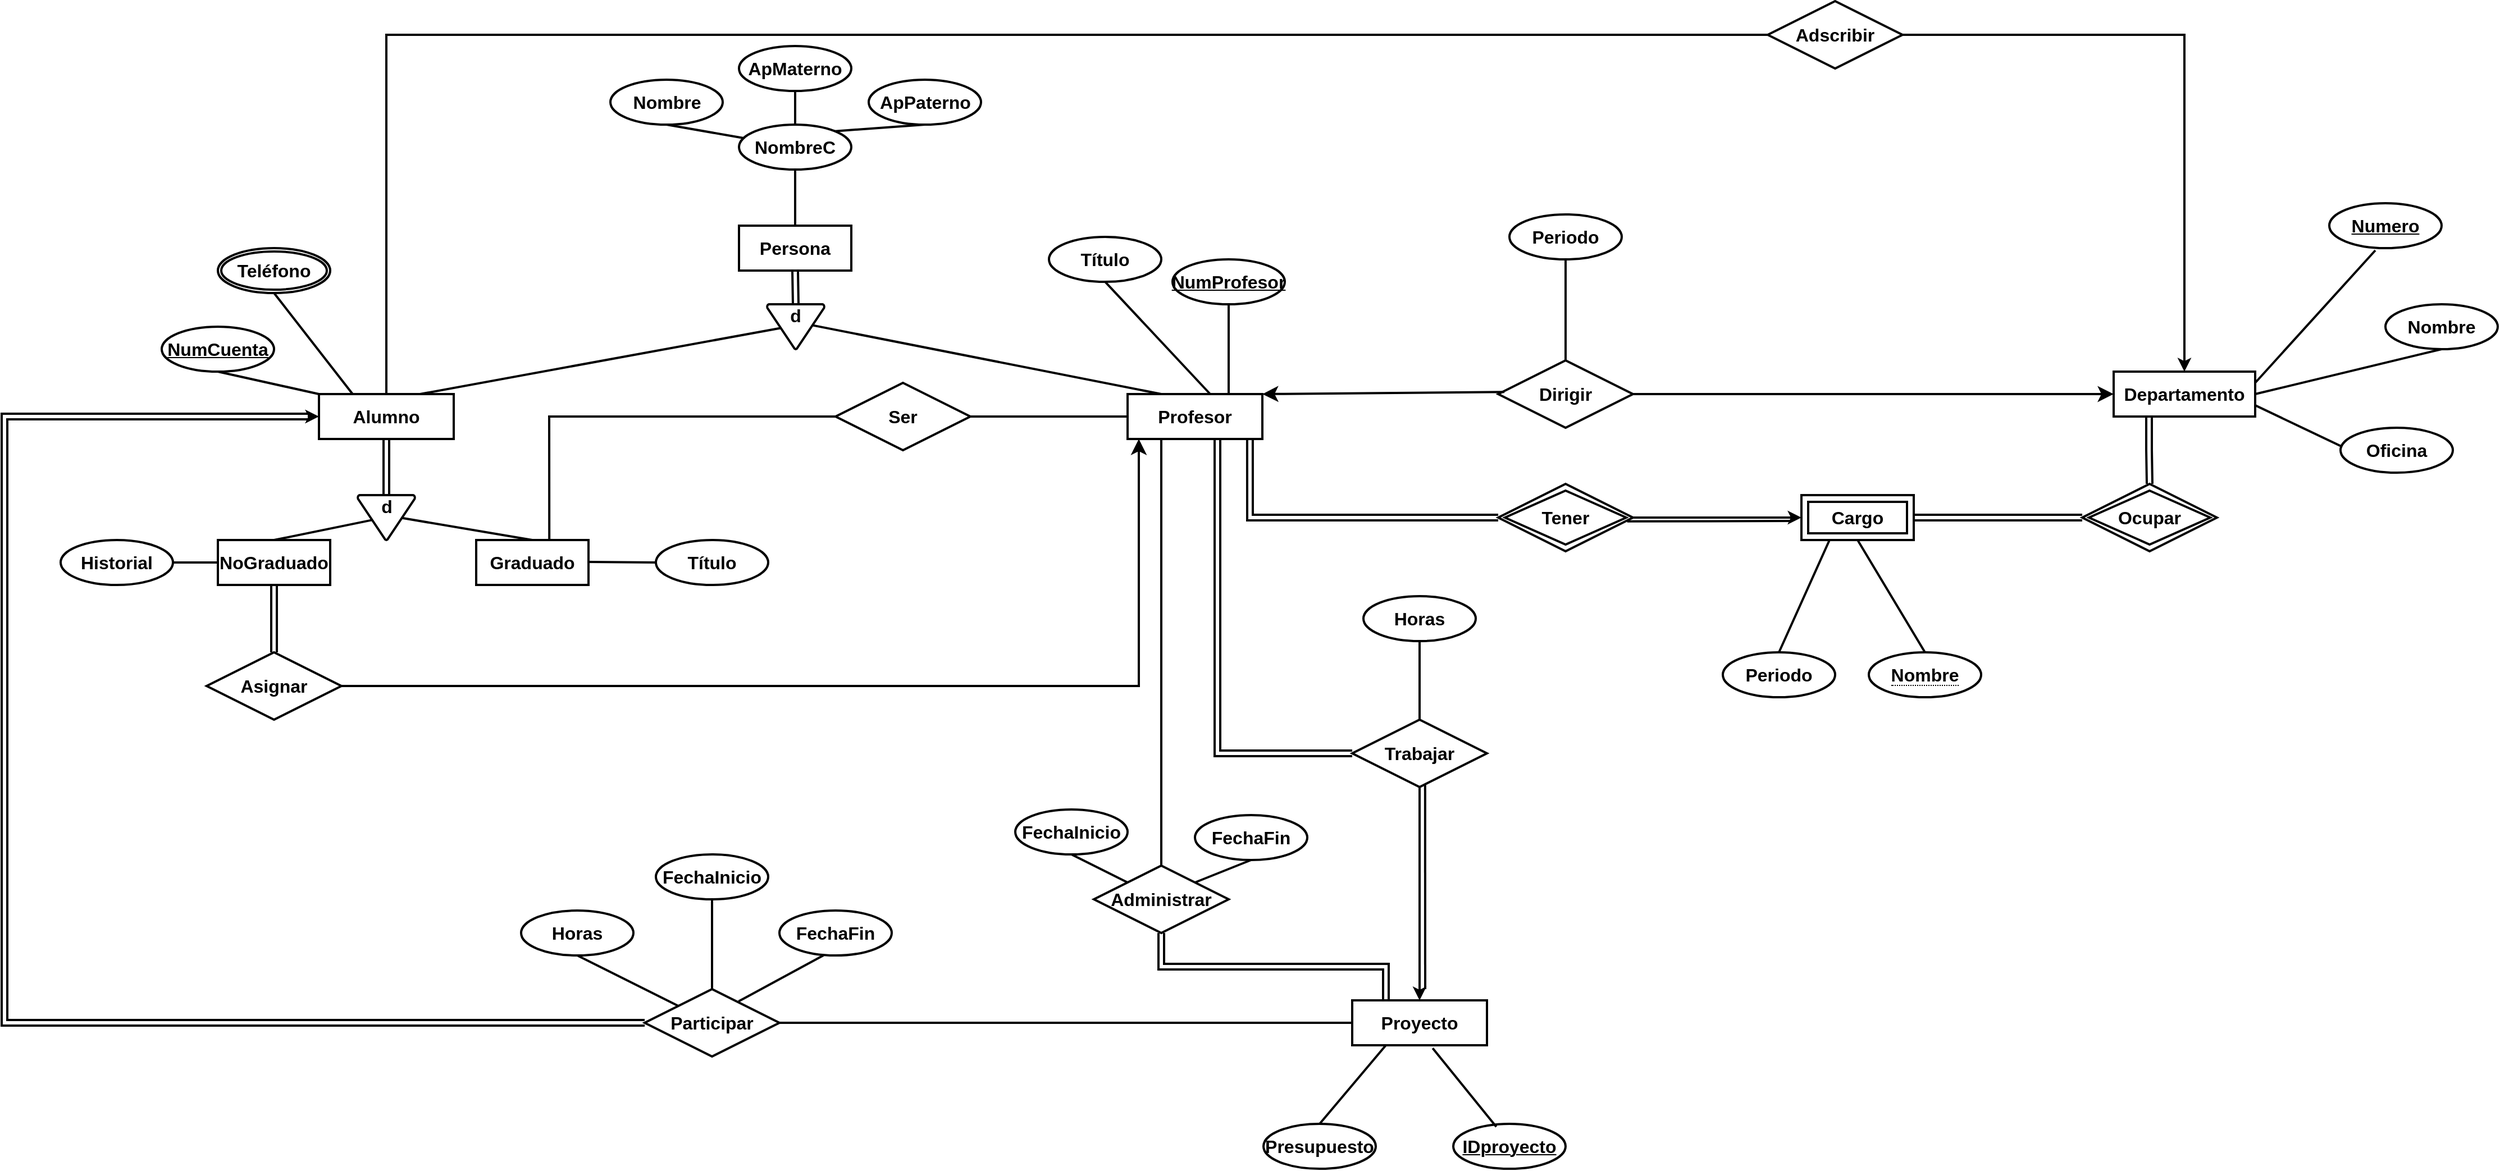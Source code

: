 <mxfile version="24.7.8">
  <diagram name="Página-1" id="6okRGKQAb8Z2zYldWAcW">
    <mxGraphModel dx="1110" dy="1735" grid="1" gridSize="10" guides="1" tooltips="1" connect="1" arrows="1" fold="1" page="1" pageScale="1" pageWidth="827" pageHeight="1169" math="0" shadow="0">
      <root>
        <mxCell id="0" />
        <mxCell id="1" parent="0" />
        <mxCell id="hzmN8voi_zmFuD12OqxF-22" style="edgeStyle=orthogonalEdgeStyle;rounded=0;orthogonalLoop=1;jettySize=auto;html=1;exitX=0.5;exitY=0;exitDx=0;exitDy=0;entryX=0;entryY=0.5;entryDx=0;entryDy=0;strokeWidth=2;endArrow=none;endFill=0;" parent="1" source="GWfHcdHAM4uaOT78eh-u-1" target="hzmN8voi_zmFuD12OqxF-23" edge="1">
          <mxGeometry relative="1" as="geometry">
            <mxPoint x="1580" y="-210" as="targetPoint" />
          </mxGeometry>
        </mxCell>
        <mxCell id="GWfHcdHAM4uaOT78eh-u-1" value="&lt;font style=&quot;font-size: 16px;&quot;&gt;&lt;b&gt;Alumno&lt;/b&gt;&lt;/font&gt;" style="whiteSpace=wrap;html=1;align=center;strokeWidth=2;" parent="1" vertex="1">
          <mxGeometry x="350" y="190" width="120" height="40" as="geometry" />
        </mxCell>
        <mxCell id="GWfHcdHAM4uaOT78eh-u-2" value="&lt;font style=&quot;font-size: 16px;&quot;&gt;&lt;b&gt;NoGraduado&lt;/b&gt;&lt;/font&gt;" style="whiteSpace=wrap;html=1;align=center;strokeWidth=2;" parent="1" vertex="1">
          <mxGeometry x="260" y="320" width="100" height="40" as="geometry" />
        </mxCell>
        <mxCell id="GWfHcdHAM4uaOT78eh-u-3" value="&lt;font style=&quot;font-size: 16px;&quot;&gt;&lt;b&gt;Graduado&lt;/b&gt;&lt;/font&gt;" style="whiteSpace=wrap;html=1;align=center;strokeWidth=2;" parent="1" vertex="1">
          <mxGeometry x="490" y="320" width="100" height="40" as="geometry" />
        </mxCell>
        <mxCell id="GWfHcdHAM4uaOT78eh-u-5" value="&lt;b style=&quot;font-size: 16px;&quot;&gt;&lt;font style=&quot;font-size: 16px;&quot;&gt;d&lt;/font&gt;&lt;/b&gt;&lt;div style=&quot;font-size: 16px;&quot;&gt;&lt;br&gt;&lt;/div&gt;" style="strokeWidth=2;html=1;shape=mxgraph.flowchart.merge_or_storage;whiteSpace=wrap;" parent="1" vertex="1">
          <mxGeometry x="384.5" y="280" width="51" height="40" as="geometry" />
        </mxCell>
        <mxCell id="GWfHcdHAM4uaOT78eh-u-6" value="" style="shape=link;html=1;rounded=0;entryX=0.5;entryY=1;entryDx=0;entryDy=0;exitX=0.5;exitY=0;exitDx=0;exitDy=0;exitPerimeter=0;strokeWidth=2;" parent="1" source="GWfHcdHAM4uaOT78eh-u-5" target="GWfHcdHAM4uaOT78eh-u-1" edge="1">
          <mxGeometry relative="1" as="geometry">
            <mxPoint x="410" y="270" as="sourcePoint" />
            <mxPoint x="280" y="210" as="targetPoint" />
          </mxGeometry>
        </mxCell>
        <mxCell id="GWfHcdHAM4uaOT78eh-u-8" value="&lt;div&gt;&lt;br&gt;&lt;/div&gt;&lt;div&gt;&lt;br&gt;&lt;/div&gt;" style="resizable=0;html=1;whiteSpace=wrap;align=right;verticalAlign=bottom;" parent="GWfHcdHAM4uaOT78eh-u-6" connectable="0" vertex="1">
          <mxGeometry x="1" relative="1" as="geometry" />
        </mxCell>
        <mxCell id="GWfHcdHAM4uaOT78eh-u-9" value="" style="endArrow=none;html=1;rounded=0;entryX=0.249;entryY=0.555;entryDx=0;entryDy=0;entryPerimeter=0;exitX=0.5;exitY=0;exitDx=0;exitDy=0;strokeWidth=2;" parent="1" source="GWfHcdHAM4uaOT78eh-u-2" target="GWfHcdHAM4uaOT78eh-u-5" edge="1">
          <mxGeometry relative="1" as="geometry">
            <mxPoint x="210" y="260" as="sourcePoint" />
            <mxPoint x="370" y="260" as="targetPoint" />
          </mxGeometry>
        </mxCell>
        <mxCell id="GWfHcdHAM4uaOT78eh-u-10" value="" style="endArrow=none;html=1;rounded=0;entryX=0.762;entryY=0.507;entryDx=0;entryDy=0;entryPerimeter=0;exitX=0.5;exitY=0;exitDx=0;exitDy=0;strokeWidth=2;" parent="1" source="GWfHcdHAM4uaOT78eh-u-3" target="GWfHcdHAM4uaOT78eh-u-5" edge="1">
          <mxGeometry relative="1" as="geometry">
            <mxPoint x="250" y="350" as="sourcePoint" />
            <mxPoint x="403" y="313" as="targetPoint" />
          </mxGeometry>
        </mxCell>
        <mxCell id="GWfHcdHAM4uaOT78eh-u-12" value="" style="endArrow=none;html=1;rounded=0;entryX=0;entryY=0.5;entryDx=0;entryDy=0;strokeWidth=2;" parent="1" source="GWfHcdHAM4uaOT78eh-u-14" target="GWfHcdHAM4uaOT78eh-u-2" edge="1">
          <mxGeometry relative="1" as="geometry">
            <mxPoint x="170" y="340" as="sourcePoint" />
            <mxPoint x="277" y="400" as="targetPoint" />
          </mxGeometry>
        </mxCell>
        <mxCell id="GWfHcdHAM4uaOT78eh-u-15" value="&lt;font style=&quot;font-size: 16px;&quot;&gt;&lt;b&gt;Título&lt;/b&gt;&lt;/font&gt;" style="ellipse;whiteSpace=wrap;html=1;align=center;strokeWidth=2;" parent="1" vertex="1">
          <mxGeometry x="650" y="320" width="100" height="40" as="geometry" />
        </mxCell>
        <mxCell id="GWfHcdHAM4uaOT78eh-u-16" value="" style="endArrow=none;html=1;rounded=0;entryX=0;entryY=0.5;entryDx=0;entryDy=0;strokeWidth=2;" parent="1" edge="1" target="GWfHcdHAM4uaOT78eh-u-15">
          <mxGeometry relative="1" as="geometry">
            <mxPoint x="590" y="339.52" as="sourcePoint" />
            <mxPoint x="650" y="339.52" as="targetPoint" />
          </mxGeometry>
        </mxCell>
        <mxCell id="GWfHcdHAM4uaOT78eh-u-17" value="" style="endArrow=none;html=1;rounded=0;entryX=0;entryY=0;entryDx=0;entryDy=0;strokeWidth=2;exitX=0.5;exitY=1;exitDx=0;exitDy=0;" parent="1" source="GWfHcdHAM4uaOT78eh-u-23" target="GWfHcdHAM4uaOT78eh-u-1" edge="1">
          <mxGeometry relative="1" as="geometry">
            <mxPoint x="290" y="110" as="sourcePoint" />
            <mxPoint x="370" y="100" as="targetPoint" />
          </mxGeometry>
        </mxCell>
        <mxCell id="GWfHcdHAM4uaOT78eh-u-18" value="" style="endArrow=none;html=1;rounded=0;entryX=0.75;entryY=0;entryDx=0;entryDy=0;strokeWidth=2;exitX=0.246;exitY=0.527;exitDx=0;exitDy=0;exitPerimeter=0;" parent="1" source="GWfHcdHAM4uaOT78eh-u-27" target="GWfHcdHAM4uaOT78eh-u-1" edge="1">
          <mxGeometry relative="1" as="geometry">
            <mxPoint x="410" y="-60" as="sourcePoint" />
            <mxPoint x="442.5" y="140" as="targetPoint" />
          </mxGeometry>
        </mxCell>
        <mxCell id="GWfHcdHAM4uaOT78eh-u-23" value="&lt;font style=&quot;font-size: 16px;&quot;&gt;&lt;b&gt;NumCuenta&lt;/b&gt;&lt;/font&gt;" style="ellipse;whiteSpace=wrap;html=1;align=center;fontStyle=4;strokeWidth=2;" parent="1" vertex="1">
          <mxGeometry x="210" y="130" width="100" height="40" as="geometry" />
        </mxCell>
        <mxCell id="GWfHcdHAM4uaOT78eh-u-25" value="" style="endArrow=none;html=1;rounded=0;entryX=0.25;entryY=0;entryDx=0;entryDy=0;strokeWidth=2;exitX=0.5;exitY=1;exitDx=0;exitDy=0;" parent="1" source="GWfHcdHAM4uaOT78eh-u-28" target="GWfHcdHAM4uaOT78eh-u-1" edge="1">
          <mxGeometry relative="1" as="geometry">
            <mxPoint x="580" y="110" as="sourcePoint" />
            <mxPoint x="395" y="190" as="targetPoint" />
          </mxGeometry>
        </mxCell>
        <mxCell id="GWfHcdHAM4uaOT78eh-u-27" value="&lt;b style=&quot;font-size: 16px;&quot;&gt;&lt;font style=&quot;font-size: 16px;&quot;&gt;d&lt;/font&gt;&lt;/b&gt;&lt;div style=&quot;font-size: 16px;&quot;&gt;&lt;br&gt;&lt;/div&gt;" style="strokeWidth=2;html=1;shape=mxgraph.flowchart.merge_or_storage;whiteSpace=wrap;" parent="1" vertex="1">
          <mxGeometry x="749" y="110" width="51" height="40" as="geometry" />
        </mxCell>
        <mxCell id="GWfHcdHAM4uaOT78eh-u-28" value="&lt;b&gt;&lt;font style=&quot;font-size: 16px;&quot;&gt;Teléfono&lt;/font&gt;&lt;/b&gt;" style="ellipse;shape=doubleEllipse;margin=3;whiteSpace=wrap;html=1;align=center;strokeWidth=2;" parent="1" vertex="1">
          <mxGeometry x="260" y="60" width="100" height="40" as="geometry" />
        </mxCell>
        <mxCell id="GWfHcdHAM4uaOT78eh-u-29" value="" style="endArrow=none;html=1;rounded=0;strokeWidth=2;exitX=0.791;exitY=0.467;exitDx=0;exitDy=0;exitPerimeter=0;entryX=0.25;entryY=0;entryDx=0;entryDy=0;" parent="1" source="GWfHcdHAM4uaOT78eh-u-27" target="GWfHcdHAM4uaOT78eh-u-30" edge="1">
          <mxGeometry relative="1" as="geometry">
            <mxPoint x="562" y="-89" as="sourcePoint" />
            <mxPoint x="770" y="160" as="targetPoint" />
          </mxGeometry>
        </mxCell>
        <mxCell id="GWfHcdHAM4uaOT78eh-u-87" style="edgeStyle=orthogonalEdgeStyle;rounded=0;orthogonalLoop=1;jettySize=auto;html=1;shape=link;strokeWidth=2;" parent="1" source="GWfHcdHAM4uaOT78eh-u-30" target="GWfHcdHAM4uaOT78eh-u-90" edge="1">
          <mxGeometry relative="1" as="geometry">
            <mxPoint x="1280" y="510" as="targetPoint" />
            <Array as="points">
              <mxPoint x="1150" y="510" />
            </Array>
          </mxGeometry>
        </mxCell>
        <mxCell id="GWfHcdHAM4uaOT78eh-u-89" style="rounded=0;orthogonalLoop=1;jettySize=auto;html=1;endArrow=none;endFill=0;strokeWidth=2;exitX=0.25;exitY=1;exitDx=0;exitDy=0;" parent="1" source="GWfHcdHAM4uaOT78eh-u-30" target="GWfHcdHAM4uaOT78eh-u-91" edge="1">
          <mxGeometry relative="1" as="geometry">
            <mxPoint x="1130" y="550" as="targetPoint" />
          </mxGeometry>
        </mxCell>
        <mxCell id="GWfHcdHAM4uaOT78eh-u-30" value="&lt;font style=&quot;font-size: 16px;&quot;&gt;&lt;b&gt;Profesor&lt;/b&gt;&lt;/font&gt;" style="whiteSpace=wrap;html=1;align=center;strokeWidth=2;" parent="1" vertex="1">
          <mxGeometry x="1070" y="190" width="120" height="40" as="geometry" />
        </mxCell>
        <mxCell id="GWfHcdHAM4uaOT78eh-u-32" value="" style="shape=link;html=1;rounded=0;exitX=0.5;exitY=0;exitDx=0;exitDy=0;exitPerimeter=0;strokeWidth=2;entryX=0.5;entryY=1;entryDx=0;entryDy=0;" parent="1" source="GWfHcdHAM4uaOT78eh-u-27" target="GWfHcdHAM4uaOT78eh-u-34" edge="1">
          <mxGeometry relative="1" as="geometry">
            <mxPoint x="774.02" y="90" as="sourcePoint" />
            <mxPoint x="774" y="80" as="targetPoint" />
          </mxGeometry>
        </mxCell>
        <mxCell id="GWfHcdHAM4uaOT78eh-u-33" value="&lt;div&gt;&lt;br&gt;&lt;/div&gt;&lt;div&gt;&lt;br&gt;&lt;/div&gt;" style="resizable=0;html=1;whiteSpace=wrap;align=right;verticalAlign=bottom;" parent="GWfHcdHAM4uaOT78eh-u-32" connectable="0" vertex="1">
          <mxGeometry x="1" relative="1" as="geometry" />
        </mxCell>
        <mxCell id="GWfHcdHAM4uaOT78eh-u-34" value="&lt;font style=&quot;font-size: 16px;&quot;&gt;&lt;b&gt;Persona&lt;/b&gt;&lt;/font&gt;" style="whiteSpace=wrap;html=1;align=center;strokeWidth=2;" parent="1" vertex="1">
          <mxGeometry x="724" y="40" width="100" height="40" as="geometry" />
        </mxCell>
        <mxCell id="GWfHcdHAM4uaOT78eh-u-35" value="" style="endArrow=none;html=1;rounded=0;strokeWidth=2;exitX=0.5;exitY=0;exitDx=0;exitDy=0;entryX=0.5;entryY=1;entryDx=0;entryDy=0;" parent="1" source="GWfHcdHAM4uaOT78eh-u-34" target="GWfHcdHAM4uaOT78eh-u-36" edge="1">
          <mxGeometry relative="1" as="geometry">
            <mxPoint x="798.5" y="169" as="sourcePoint" />
            <mxPoint x="769.5" y="-10" as="targetPoint" />
          </mxGeometry>
        </mxCell>
        <mxCell id="GWfHcdHAM4uaOT78eh-u-36" value="&lt;font style=&quot;font-size: 16px;&quot;&gt;&lt;b&gt;NombreC&lt;/b&gt;&lt;/font&gt;" style="ellipse;whiteSpace=wrap;html=1;align=center;strokeWidth=2;" parent="1" vertex="1">
          <mxGeometry x="724" y="-50" width="100" height="40" as="geometry" />
        </mxCell>
        <mxCell id="GWfHcdHAM4uaOT78eh-u-37" value="" style="endArrow=none;html=1;rounded=0;strokeWidth=2;exitX=0.5;exitY=1;exitDx=0;exitDy=0;" parent="1" source="GWfHcdHAM4uaOT78eh-u-40" target="GWfHcdHAM4uaOT78eh-u-36" edge="1">
          <mxGeometry relative="1" as="geometry">
            <mxPoint x="669.5" y="-130" as="sourcePoint" />
            <mxPoint x="784.5" as="targetPoint" />
          </mxGeometry>
        </mxCell>
        <mxCell id="GWfHcdHAM4uaOT78eh-u-38" value="" style="endArrow=none;html=1;rounded=0;strokeWidth=2;entryX=0.5;entryY=0;entryDx=0;entryDy=0;exitX=0.5;exitY=1;exitDx=0;exitDy=0;" parent="1" source="GWfHcdHAM4uaOT78eh-u-41" target="GWfHcdHAM4uaOT78eh-u-36" edge="1">
          <mxGeometry relative="1" as="geometry">
            <mxPoint x="774.5" y="-150" as="sourcePoint" />
            <mxPoint x="764.5" y="-38" as="targetPoint" />
          </mxGeometry>
        </mxCell>
        <mxCell id="GWfHcdHAM4uaOT78eh-u-39" value="" style="endArrow=none;html=1;rounded=0;strokeWidth=2;entryX=1;entryY=0;entryDx=0;entryDy=0;exitX=0.5;exitY=1;exitDx=0;exitDy=0;" parent="1" source="GWfHcdHAM4uaOT78eh-u-42" target="GWfHcdHAM4uaOT78eh-u-36" edge="1">
          <mxGeometry relative="1" as="geometry">
            <mxPoint x="839.5" y="-130" as="sourcePoint" />
            <mxPoint x="774.5" y="-28" as="targetPoint" />
          </mxGeometry>
        </mxCell>
        <mxCell id="GWfHcdHAM4uaOT78eh-u-40" value="&lt;font style=&quot;font-size: 16px;&quot;&gt;&lt;b&gt;Nombre&lt;/b&gt;&lt;/font&gt;" style="ellipse;whiteSpace=wrap;html=1;align=center;strokeWidth=2;" parent="1" vertex="1">
          <mxGeometry x="609.5" y="-90" width="100" height="40" as="geometry" />
        </mxCell>
        <mxCell id="GWfHcdHAM4uaOT78eh-u-41" value="&lt;font style=&quot;font-size: 16px;&quot;&gt;&lt;b&gt;ApMaterno&lt;/b&gt;&lt;/font&gt;" style="ellipse;whiteSpace=wrap;html=1;align=center;strokeWidth=2;" parent="1" vertex="1">
          <mxGeometry x="724" y="-120" width="100" height="40" as="geometry" />
        </mxCell>
        <mxCell id="GWfHcdHAM4uaOT78eh-u-42" value="&lt;font style=&quot;font-size: 16px;&quot;&gt;&lt;b&gt;ApPaterno&lt;/b&gt;&lt;/font&gt;" style="ellipse;whiteSpace=wrap;html=1;align=center;strokeWidth=2;" parent="1" vertex="1">
          <mxGeometry x="839.5" y="-90" width="100" height="40" as="geometry" />
        </mxCell>
        <mxCell id="GWfHcdHAM4uaOT78eh-u-43" value="" style="endArrow=none;html=1;rounded=0;entryX=0.75;entryY=0;entryDx=0;entryDy=0;strokeWidth=2;exitX=0.5;exitY=1;exitDx=0;exitDy=0;" parent="1" source="GWfHcdHAM4uaOT78eh-u-44" target="GWfHcdHAM4uaOT78eh-u-30" edge="1">
          <mxGeometry relative="1" as="geometry">
            <mxPoint x="1230" y="100" as="sourcePoint" />
            <mxPoint x="1135" y="130" as="targetPoint" />
          </mxGeometry>
        </mxCell>
        <mxCell id="GWfHcdHAM4uaOT78eh-u-44" value="&lt;font style=&quot;font-size: 16px;&quot;&gt;&lt;b&gt;NumProfesor&lt;/b&gt;&lt;/font&gt;" style="ellipse;whiteSpace=wrap;html=1;align=center;fontStyle=4;strokeWidth=2;" parent="1" vertex="1">
          <mxGeometry x="1110" y="70" width="100" height="40" as="geometry" />
        </mxCell>
        <mxCell id="GWfHcdHAM4uaOT78eh-u-45" value="" style="endArrow=none;html=1;rounded=0;entryX=0.613;entryY=0;entryDx=0;entryDy=0;strokeWidth=2;exitX=0.5;exitY=1;exitDx=0;exitDy=0;entryPerimeter=0;" parent="1" source="GWfHcdHAM4uaOT78eh-u-46" target="GWfHcdHAM4uaOT78eh-u-30" edge="1">
          <mxGeometry relative="1" as="geometry">
            <mxPoint x="1152" y="100" as="sourcePoint" />
            <mxPoint x="1175" y="200" as="targetPoint" />
          </mxGeometry>
        </mxCell>
        <mxCell id="GWfHcdHAM4uaOT78eh-u-46" value="&lt;font style=&quot;font-size: 16px;&quot;&gt;&lt;b&gt;Título&lt;/b&gt;&lt;/font&gt;" style="ellipse;whiteSpace=wrap;html=1;align=center;strokeWidth=2;" parent="1" vertex="1">
          <mxGeometry x="1000" y="50" width="100" height="40" as="geometry" />
        </mxCell>
        <mxCell id="GWfHcdHAM4uaOT78eh-u-47" value="&lt;font style=&quot;font-size: 16px;&quot;&gt;&lt;b&gt;Ser&lt;/b&gt;&lt;/font&gt;" style="shape=rhombus;perimeter=rhombusPerimeter;whiteSpace=wrap;html=1;align=center;strokeWidth=2;" parent="1" vertex="1">
          <mxGeometry x="810" y="180" width="120" height="60" as="geometry" />
        </mxCell>
        <mxCell id="GWfHcdHAM4uaOT78eh-u-48" value="" style="endArrow=none;html=1;rounded=0;entryX=1;entryY=0.5;entryDx=0;entryDy=0;strokeWidth=2;exitX=0;exitY=0.5;exitDx=0;exitDy=0;" parent="1" source="GWfHcdHAM4uaOT78eh-u-30" target="GWfHcdHAM4uaOT78eh-u-47" edge="1">
          <mxGeometry relative="1" as="geometry">
            <mxPoint x="1282" y="210" as="sourcePoint" />
            <mxPoint x="940" y="309" as="targetPoint" />
          </mxGeometry>
        </mxCell>
        <mxCell id="GWfHcdHAM4uaOT78eh-u-49" value="" style="endArrow=none;html=1;rounded=0;exitX=0;exitY=0.5;exitDx=0;exitDy=0;entryX=0.651;entryY=0.003;entryDx=0;entryDy=0;strokeWidth=2;entryPerimeter=0;" parent="1" source="GWfHcdHAM4uaOT78eh-u-47" target="GWfHcdHAM4uaOT78eh-u-3" edge="1">
          <mxGeometry relative="1" as="geometry">
            <mxPoint x="810" y="220" as="sourcePoint" />
            <mxPoint x="970" y="220" as="targetPoint" />
            <Array as="points">
              <mxPoint x="555" y="210" />
            </Array>
          </mxGeometry>
        </mxCell>
        <mxCell id="GWfHcdHAM4uaOT78eh-u-50" value="&lt;b&gt;&lt;font style=&quot;font-size: 16px;&quot;&gt;Asignar&lt;/font&gt;&lt;/b&gt;" style="shape=rhombus;perimeter=rhombusPerimeter;whiteSpace=wrap;html=1;align=center;strokeWidth=2;" parent="1" vertex="1">
          <mxGeometry x="250" y="420" width="120" height="60" as="geometry" />
        </mxCell>
        <mxCell id="GWfHcdHAM4uaOT78eh-u-51" value="" style="shape=link;html=1;rounded=0;entryX=0.5;entryY=1;entryDx=0;entryDy=0;exitX=0.5;exitY=0;exitDx=0;exitDy=0;strokeWidth=2;" parent="1" source="GWfHcdHAM4uaOT78eh-u-50" target="GWfHcdHAM4uaOT78eh-u-2" edge="1">
          <mxGeometry relative="1" as="geometry">
            <mxPoint x="279.47" y="420" as="sourcePoint" />
            <mxPoint x="279.47" y="360" as="targetPoint" />
          </mxGeometry>
        </mxCell>
        <mxCell id="GWfHcdHAM4uaOT78eh-u-52" value="&lt;div&gt;&lt;br&gt;&lt;/div&gt;&lt;div&gt;&lt;br&gt;&lt;/div&gt;" style="resizable=0;html=1;whiteSpace=wrap;align=right;verticalAlign=bottom;" parent="GWfHcdHAM4uaOT78eh-u-51" connectable="0" vertex="1">
          <mxGeometry x="1" relative="1" as="geometry" />
        </mxCell>
        <mxCell id="GWfHcdHAM4uaOT78eh-u-53" value="" style="edgeStyle=elbowEdgeStyle;elbow=horizontal;endArrow=classic;html=1;curved=0;rounded=0;endSize=8;startSize=8;entryX=0.5;entryY=1;entryDx=0;entryDy=0;strokeWidth=2;exitX=1;exitY=0.5;exitDx=0;exitDy=0;" parent="1" source="GWfHcdHAM4uaOT78eh-u-50" edge="1">
          <mxGeometry width="50" height="50" relative="1" as="geometry">
            <mxPoint x="310" y="460.0" as="sourcePoint" />
            <mxPoint x="1080" y="230" as="targetPoint" />
            <Array as="points">
              <mxPoint x="1080" y="370" />
            </Array>
          </mxGeometry>
        </mxCell>
        <mxCell id="GWfHcdHAM4uaOT78eh-u-80" style="edgeStyle=orthogonalEdgeStyle;rounded=0;orthogonalLoop=1;jettySize=auto;html=1;exitX=0.25;exitY=1;exitDx=0;exitDy=0;entryX=0.5;entryY=0;entryDx=0;entryDy=0;shape=link;strokeWidth=2;" parent="1" source="GWfHcdHAM4uaOT78eh-u-54" target="GWfHcdHAM4uaOT78eh-u-78" edge="1">
          <mxGeometry relative="1" as="geometry" />
        </mxCell>
        <mxCell id="GWfHcdHAM4uaOT78eh-u-81" style="rounded=0;orthogonalLoop=1;jettySize=auto;html=1;exitX=0.5;exitY=0;exitDx=0;exitDy=0;strokeWidth=2;endArrow=none;endFill=0;entryX=0.5;entryY=1;entryDx=0;entryDy=0;" parent="1" source="GWfHcdHAM4uaOT78eh-u-54" target="GWfHcdHAM4uaOT78eh-u-85" edge="1">
          <mxGeometry relative="1" as="geometry">
            <mxPoint x="2011" y="100" as="targetPoint" />
          </mxGeometry>
        </mxCell>
        <mxCell id="GWfHcdHAM4uaOT78eh-u-54" value="&lt;font style=&quot;font-size: 16px;&quot;&gt;&lt;b&gt;Departamento&lt;/b&gt;&lt;/font&gt;" style="whiteSpace=wrap;html=1;align=center;strokeWidth=2;" parent="1" vertex="1">
          <mxGeometry x="1948" y="170" width="126" height="40" as="geometry" />
        </mxCell>
        <mxCell id="GWfHcdHAM4uaOT78eh-u-57" value="&lt;font style=&quot;font-size: 16px;&quot;&gt;&lt;b&gt;Dirigir&lt;/b&gt;&lt;/font&gt;" style="shape=rhombus;perimeter=rhombusPerimeter;whiteSpace=wrap;html=1;align=center;strokeWidth=2;" parent="1" vertex="1">
          <mxGeometry x="1400" y="160" width="120" height="60" as="geometry" />
        </mxCell>
        <mxCell id="GWfHcdHAM4uaOT78eh-u-58" value="" style="endArrow=classic;html=1;rounded=0;endSize=8;startSize=8;strokeWidth=2;exitX=0.046;exitY=0.468;exitDx=0;exitDy=0;exitPerimeter=0;entryX=1;entryY=0;entryDx=0;entryDy=0;strokeColor=default;" parent="1" source="GWfHcdHAM4uaOT78eh-u-57" target="GWfHcdHAM4uaOT78eh-u-30" edge="1">
          <mxGeometry width="50" height="50" relative="1" as="geometry">
            <mxPoint x="1370" y="209" as="sourcePoint" />
            <mxPoint x="1190" y="210" as="targetPoint" />
          </mxGeometry>
        </mxCell>
        <mxCell id="GWfHcdHAM4uaOT78eh-u-59" value="" style="elbow=horizontal;endArrow=classic;html=1;rounded=0;endSize=8;startSize=8;exitX=1;exitY=0.5;exitDx=0;exitDy=0;strokeWidth=2;" parent="1" source="GWfHcdHAM4uaOT78eh-u-57" target="GWfHcdHAM4uaOT78eh-u-54" edge="1">
          <mxGeometry width="50" height="50" relative="1" as="geometry">
            <mxPoint x="1250" y="190" as="sourcePoint" />
            <mxPoint x="1300" y="140" as="targetPoint" />
          </mxGeometry>
        </mxCell>
        <mxCell id="GWfHcdHAM4uaOT78eh-u-60" value="" style="endArrow=none;html=1;rounded=0;strokeWidth=2;" parent="1" source="GWfHcdHAM4uaOT78eh-u-61" target="GWfHcdHAM4uaOT78eh-u-57" edge="1">
          <mxGeometry relative="1" as="geometry">
            <mxPoint x="1450" y="120" as="sourcePoint" />
            <mxPoint x="1450" y="180" as="targetPoint" />
          </mxGeometry>
        </mxCell>
        <mxCell id="GWfHcdHAM4uaOT78eh-u-61" value="&lt;font style=&quot;font-size: 16px;&quot;&gt;&lt;b&gt;Periodo&lt;/b&gt;&lt;/font&gt;" style="ellipse;whiteSpace=wrap;html=1;align=center;strokeWidth=2;" parent="1" vertex="1">
          <mxGeometry x="1410" y="30" width="100" height="40" as="geometry" />
        </mxCell>
        <mxCell id="GWfHcdHAM4uaOT78eh-u-67" value="" style="shape=link;html=1;rounded=0;entryX=0.908;entryY=1;entryDx=0;entryDy=0;strokeWidth=2;entryPerimeter=0;" parent="1" source="GWfHcdHAM4uaOT78eh-u-69" target="GWfHcdHAM4uaOT78eh-u-30" edge="1">
          <mxGeometry relative="1" as="geometry">
            <mxPoint x="1450" y="250" as="sourcePoint" />
            <mxPoint x="1290" y="270" as="targetPoint" />
            <Array as="points">
              <mxPoint x="1179" y="300" />
            </Array>
          </mxGeometry>
        </mxCell>
        <mxCell id="GWfHcdHAM4uaOT78eh-u-68" value="&lt;div&gt;&lt;br&gt;&lt;/div&gt;&lt;div&gt;&lt;br&gt;&lt;/div&gt;" style="resizable=0;html=1;whiteSpace=wrap;align=right;verticalAlign=bottom;" parent="GWfHcdHAM4uaOT78eh-u-67" connectable="0" vertex="1">
          <mxGeometry x="1" relative="1" as="geometry" />
        </mxCell>
        <mxCell id="GWfHcdHAM4uaOT78eh-u-69" value="&lt;font style=&quot;font-size: 16px;&quot;&gt;&lt;b&gt;Tener&lt;/b&gt;&lt;/font&gt;" style="shape=rhombus;double=1;perimeter=rhombusPerimeter;whiteSpace=wrap;html=1;align=center;strokeWidth=2;" parent="1" vertex="1">
          <mxGeometry x="1400" y="270" width="120" height="60" as="geometry" />
        </mxCell>
        <mxCell id="GWfHcdHAM4uaOT78eh-u-70" value="" style="endArrow=classic;html=1;rounded=0;strokeWidth=2;startArrow=none;startFill=0;" parent="1" source="GWfHcdHAM4uaOT78eh-u-69" edge="1">
          <mxGeometry width="50" height="50" relative="1" as="geometry">
            <mxPoint x="1400" y="260" as="sourcePoint" />
            <mxPoint x="1670" y="300" as="targetPoint" />
          </mxGeometry>
        </mxCell>
        <mxCell id="GWfHcdHAM4uaOT78eh-u-71" value="" style="endArrow=none;html=1;rounded=0;strokeWidth=2;startArrow=none;startFill=0;endFill=0;jumpSize=3;exitX=0.957;exitY=0.557;exitDx=0;exitDy=0;exitPerimeter=0;" parent="1" source="GWfHcdHAM4uaOT78eh-u-69" edge="1">
          <mxGeometry width="50" height="50" relative="1" as="geometry">
            <mxPoint x="1510" y="310" as="sourcePoint" />
            <mxPoint x="1660" y="303" as="targetPoint" />
          </mxGeometry>
        </mxCell>
        <mxCell id="GWfHcdHAM4uaOT78eh-u-79" style="edgeStyle=orthogonalEdgeStyle;rounded=0;orthogonalLoop=1;jettySize=auto;html=1;exitX=1;exitY=0.5;exitDx=0;exitDy=0;entryX=0;entryY=0.5;entryDx=0;entryDy=0;strokeWidth=2;shape=link;" parent="1" source="GWfHcdHAM4uaOT78eh-u-72" target="GWfHcdHAM4uaOT78eh-u-78" edge="1">
          <mxGeometry relative="1" as="geometry" />
        </mxCell>
        <mxCell id="GWfHcdHAM4uaOT78eh-u-72" value="&lt;b&gt;&lt;font style=&quot;font-size: 16px;&quot;&gt;Cargo&lt;/font&gt;&lt;/b&gt;" style="shape=ext;margin=3;double=1;whiteSpace=wrap;html=1;align=center;strokeWidth=2;" parent="1" vertex="1">
          <mxGeometry x="1670" y="280" width="100" height="40" as="geometry" />
        </mxCell>
        <mxCell id="GWfHcdHAM4uaOT78eh-u-73" value="" style="endArrow=none;html=1;rounded=0;strokeWidth=2;exitX=0.25;exitY=1;exitDx=0;exitDy=0;entryX=0.5;entryY=0;entryDx=0;entryDy=0;" parent="1" source="GWfHcdHAM4uaOT78eh-u-72" target="GWfHcdHAM4uaOT78eh-u-75" edge="1">
          <mxGeometry relative="1" as="geometry">
            <mxPoint x="1710" y="320" as="sourcePoint" />
            <mxPoint x="1670" y="400" as="targetPoint" />
          </mxGeometry>
        </mxCell>
        <mxCell id="GWfHcdHAM4uaOT78eh-u-74" value="" style="endArrow=none;html=1;rounded=0;strokeWidth=2;exitX=0.5;exitY=1;exitDx=0;exitDy=0;entryX=0.5;entryY=0;entryDx=0;entryDy=0;" parent="1" source="GWfHcdHAM4uaOT78eh-u-72" target="GWfHcdHAM4uaOT78eh-u-77" edge="1">
          <mxGeometry relative="1" as="geometry">
            <mxPoint x="1705" y="330" as="sourcePoint" />
            <mxPoint x="1760" y="400" as="targetPoint" />
          </mxGeometry>
        </mxCell>
        <mxCell id="GWfHcdHAM4uaOT78eh-u-75" value="&lt;font style=&quot;font-size: 16px;&quot;&gt;&lt;b&gt;Periodo&lt;/b&gt;&lt;/font&gt;" style="ellipse;whiteSpace=wrap;html=1;align=center;strokeWidth=2;" parent="1" vertex="1">
          <mxGeometry x="1600" y="420" width="100" height="40" as="geometry" />
        </mxCell>
        <mxCell id="GWfHcdHAM4uaOT78eh-u-77" value="&lt;span style=&quot;border-bottom: 1px dotted&quot;&gt;&lt;b&gt;&lt;font style=&quot;font-size: 16px;&quot;&gt;Nombre&lt;/font&gt;&lt;/b&gt;&lt;/span&gt;" style="ellipse;whiteSpace=wrap;html=1;align=center;strokeWidth=2;" parent="1" vertex="1">
          <mxGeometry x="1730" y="420" width="100" height="40" as="geometry" />
        </mxCell>
        <mxCell id="GWfHcdHAM4uaOT78eh-u-78" value="&lt;font style=&quot;font-size: 16px;&quot;&gt;&lt;b&gt;Ocupar&lt;/b&gt;&lt;/font&gt;" style="shape=rhombus;double=1;perimeter=rhombusPerimeter;whiteSpace=wrap;html=1;align=center;strokeWidth=2;" parent="1" vertex="1">
          <mxGeometry x="1920" y="270" width="120" height="60" as="geometry" />
        </mxCell>
        <mxCell id="GWfHcdHAM4uaOT78eh-u-82" style="rounded=0;orthogonalLoop=1;jettySize=auto;html=1;strokeWidth=2;endArrow=none;endFill=0;entryX=0.5;entryY=1;entryDx=0;entryDy=0;exitX=1;exitY=0.5;exitDx=0;exitDy=0;" parent="1" source="GWfHcdHAM4uaOT78eh-u-54" target="GWfHcdHAM4uaOT78eh-u-84" edge="1">
          <mxGeometry relative="1" as="geometry">
            <mxPoint x="1910" y="100" as="targetPoint" />
            <mxPoint x="2080" y="190" as="sourcePoint" />
          </mxGeometry>
        </mxCell>
        <mxCell id="GWfHcdHAM4uaOT78eh-u-83" style="rounded=0;orthogonalLoop=1;jettySize=auto;html=1;strokeWidth=2;endArrow=none;endFill=0;entryX=0.41;entryY=1.05;entryDx=0;entryDy=0;entryPerimeter=0;exitX=1;exitY=0.25;exitDx=0;exitDy=0;" parent="1" source="GWfHcdHAM4uaOT78eh-u-54" target="GWfHcdHAM4uaOT78eh-u-86" edge="1">
          <mxGeometry relative="1" as="geometry">
            <mxPoint x="2120" y="90" as="targetPoint" />
            <mxPoint x="2080" y="180" as="sourcePoint" />
          </mxGeometry>
        </mxCell>
        <mxCell id="GWfHcdHAM4uaOT78eh-u-84" value="&lt;font style=&quot;font-size: 16px;&quot;&gt;&lt;b&gt;Nombre&lt;/b&gt;&lt;/font&gt;" style="ellipse;whiteSpace=wrap;html=1;align=center;strokeWidth=2;" parent="1" vertex="1">
          <mxGeometry x="2190" y="110" width="100" height="40" as="geometry" />
        </mxCell>
        <mxCell id="GWfHcdHAM4uaOT78eh-u-85" value="&lt;font style=&quot;font-size: 16px;&quot;&gt;&lt;b&gt;Oficina&lt;/b&gt;&lt;/font&gt;" style="ellipse;whiteSpace=wrap;html=1;align=center;strokeWidth=2;" parent="1" vertex="1">
          <mxGeometry x="2150" y="220" width="100" height="40" as="geometry" />
        </mxCell>
        <mxCell id="GWfHcdHAM4uaOT78eh-u-86" value="&lt;font style=&quot;font-size: 16px;&quot;&gt;&lt;b&gt;Numero&lt;/b&gt;&lt;/font&gt;" style="ellipse;whiteSpace=wrap;html=1;align=center;fontStyle=4;strokeWidth=2;" parent="1" vertex="1">
          <mxGeometry x="2140" y="20" width="100" height="40" as="geometry" />
        </mxCell>
        <mxCell id="GWfHcdHAM4uaOT78eh-u-90" value="&lt;font style=&quot;font-size: 16px;&quot;&gt;&lt;b&gt;Trabajar&lt;/b&gt;&lt;/font&gt;" style="shape=rhombus;perimeter=rhombusPerimeter;whiteSpace=wrap;html=1;align=center;strokeWidth=2;" parent="1" vertex="1">
          <mxGeometry x="1270" y="480" width="120" height="60" as="geometry" />
        </mxCell>
        <mxCell id="hzmN8voi_zmFuD12OqxF-17" style="edgeStyle=orthogonalEdgeStyle;rounded=0;orthogonalLoop=1;jettySize=auto;html=1;exitX=0.5;exitY=1;exitDx=0;exitDy=0;entryX=0.25;entryY=0;entryDx=0;entryDy=0;shape=link;strokeWidth=2;" parent="1" source="GWfHcdHAM4uaOT78eh-u-91" target="GWfHcdHAM4uaOT78eh-u-92" edge="1">
          <mxGeometry relative="1" as="geometry" />
        </mxCell>
        <mxCell id="GWfHcdHAM4uaOT78eh-u-91" value="&lt;font style=&quot;font-size: 16px;&quot;&gt;&lt;b&gt;Administrar&lt;/b&gt;&lt;/font&gt;" style="shape=rhombus;perimeter=rhombusPerimeter;whiteSpace=wrap;html=1;align=center;strokeWidth=2;" parent="1" vertex="1">
          <mxGeometry x="1040" y="610" width="120" height="60" as="geometry" />
        </mxCell>
        <mxCell id="hzmN8voi_zmFuD12OqxF-21" style="edgeStyle=orthogonalEdgeStyle;rounded=0;orthogonalLoop=1;jettySize=auto;html=1;exitX=0;exitY=0.5;exitDx=0;exitDy=0;entryX=1;entryY=0.5;entryDx=0;entryDy=0;endArrow=none;endFill=0;strokeWidth=2;" parent="1" source="GWfHcdHAM4uaOT78eh-u-92" target="hzmN8voi_zmFuD12OqxF-20" edge="1">
          <mxGeometry relative="1" as="geometry" />
        </mxCell>
        <mxCell id="GWfHcdHAM4uaOT78eh-u-92" value="&lt;font style=&quot;font-size: 16px;&quot;&gt;&lt;b&gt;Proyecto&lt;/b&gt;&lt;/font&gt;" style="whiteSpace=wrap;html=1;align=center;strokeWidth=2;" parent="1" vertex="1">
          <mxGeometry x="1270" y="730" width="120" height="40" as="geometry" />
        </mxCell>
        <mxCell id="hzmN8voi_zmFuD12OqxF-1" value="&lt;font style=&quot;font-size: 16px;&quot;&gt;&lt;b&gt;Presupuesto&lt;/b&gt;&lt;/font&gt;" style="ellipse;whiteSpace=wrap;html=1;align=center;strokeWidth=2;" parent="1" vertex="1">
          <mxGeometry x="1191" y="840" width="100" height="40" as="geometry" />
        </mxCell>
        <mxCell id="hzmN8voi_zmFuD12OqxF-2" value="&lt;font style=&quot;font-size: 16px;&quot;&gt;&lt;b&gt;IDproyecto&lt;/b&gt;&lt;/font&gt;" style="ellipse;whiteSpace=wrap;html=1;align=center;fontStyle=4;strokeWidth=2;" parent="1" vertex="1">
          <mxGeometry x="1360" y="840" width="100" height="40" as="geometry" />
        </mxCell>
        <mxCell id="hzmN8voi_zmFuD12OqxF-3" value="" style="endArrow=none;html=1;rounded=0;strokeWidth=2;exitX=0.25;exitY=1;exitDx=0;exitDy=0;entryX=0.5;entryY=0;entryDx=0;entryDy=0;" parent="1" source="GWfHcdHAM4uaOT78eh-u-92" target="hzmN8voi_zmFuD12OqxF-1" edge="1">
          <mxGeometry relative="1" as="geometry">
            <mxPoint x="1365" y="780" as="sourcePoint" />
            <mxPoint x="1320" y="880" as="targetPoint" />
          </mxGeometry>
        </mxCell>
        <mxCell id="hzmN8voi_zmFuD12OqxF-4" value="" style="endArrow=none;html=1;rounded=0;strokeWidth=2;exitX=0.597;exitY=1.067;exitDx=0;exitDy=0;entryX=0.383;entryY=0.067;entryDx=0;entryDy=0;exitPerimeter=0;entryPerimeter=0;" parent="1" source="GWfHcdHAM4uaOT78eh-u-92" target="hzmN8voi_zmFuD12OqxF-2" edge="1">
          <mxGeometry relative="1" as="geometry">
            <mxPoint x="1482.5" y="810" as="sourcePoint" />
            <mxPoint x="1437.5" y="910" as="targetPoint" />
          </mxGeometry>
        </mxCell>
        <mxCell id="hzmN8voi_zmFuD12OqxF-5" value="" style="endArrow=none;html=1;rounded=0;strokeWidth=2;exitX=0.5;exitY=0;exitDx=0;exitDy=0;entryX=0.5;entryY=1;entryDx=0;entryDy=0;startArrow=classic;startFill=1;" parent="1" source="GWfHcdHAM4uaOT78eh-u-92" target="GWfHcdHAM4uaOT78eh-u-90" edge="1">
          <mxGeometry relative="1" as="geometry">
            <mxPoint x="1725" y="350" as="sourcePoint" />
            <mxPoint x="1680" y="450" as="targetPoint" />
          </mxGeometry>
        </mxCell>
        <mxCell id="hzmN8voi_zmFuD12OqxF-6" value="" style="endArrow=none;html=1;rounded=0;strokeWidth=2;entryX=0.5;entryY=0;entryDx=0;entryDy=0;exitX=0.5;exitY=1;exitDx=0;exitDy=0;" parent="1" source="hzmN8voi_zmFuD12OqxF-7" target="GWfHcdHAM4uaOT78eh-u-90" edge="1">
          <mxGeometry relative="1" as="geometry">
            <mxPoint x="1330" y="430" as="sourcePoint" />
            <mxPoint x="1336" y="440" as="targetPoint" />
          </mxGeometry>
        </mxCell>
        <mxCell id="hzmN8voi_zmFuD12OqxF-7" value="&lt;font style=&quot;font-size: 16px;&quot;&gt;&lt;b&gt;Horas&lt;/b&gt;&lt;/font&gt;" style="ellipse;whiteSpace=wrap;html=1;align=center;strokeWidth=2;" parent="1" vertex="1">
          <mxGeometry x="1280" y="370" width="100" height="40" as="geometry" />
        </mxCell>
        <mxCell id="hzmN8voi_zmFuD12OqxF-11" value="" style="endArrow=none;html=1;rounded=0;strokeWidth=2;startArrow=none;startFill=0;endFill=0;jumpSize=3;exitX=0.541;exitY=0.969;exitDx=0;exitDy=0;exitPerimeter=0;" parent="1" source="GWfHcdHAM4uaOT78eh-u-90" edge="1">
          <mxGeometry width="50" height="50" relative="1" as="geometry">
            <mxPoint x="1375" y="610" as="sourcePoint" />
            <mxPoint x="1335" y="720" as="targetPoint" />
          </mxGeometry>
        </mxCell>
        <mxCell id="hzmN8voi_zmFuD12OqxF-13" value="" style="endArrow=none;html=1;rounded=0;strokeWidth=2;entryX=0;entryY=0;entryDx=0;entryDy=0;exitX=0.5;exitY=1;exitDx=0;exitDy=0;" parent="1" source="hzmN8voi_zmFuD12OqxF-15" target="GWfHcdHAM4uaOT78eh-u-91" edge="1">
          <mxGeometry relative="1" as="geometry">
            <mxPoint x="1020" y="560" as="sourcePoint" />
            <mxPoint x="1040" y="610" as="targetPoint" />
          </mxGeometry>
        </mxCell>
        <mxCell id="hzmN8voi_zmFuD12OqxF-14" value="" style="endArrow=none;html=1;rounded=0;strokeWidth=2;entryX=1;entryY=0;entryDx=0;entryDy=0;exitX=0.5;exitY=1;exitDx=0;exitDy=0;" parent="1" source="hzmN8voi_zmFuD12OqxF-16" target="GWfHcdHAM4uaOT78eh-u-91" edge="1">
          <mxGeometry relative="1" as="geometry">
            <mxPoint x="1160" y="570" as="sourcePoint" />
            <mxPoint x="1080" y="635" as="targetPoint" />
          </mxGeometry>
        </mxCell>
        <mxCell id="hzmN8voi_zmFuD12OqxF-15" value="&lt;font style=&quot;font-size: 16px;&quot;&gt;&lt;b&gt;FechaInicio&lt;/b&gt;&lt;/font&gt;" style="ellipse;whiteSpace=wrap;html=1;align=center;strokeWidth=2;" parent="1" vertex="1">
          <mxGeometry x="970" y="560" width="100" height="40" as="geometry" />
        </mxCell>
        <mxCell id="hzmN8voi_zmFuD12OqxF-16" value="&lt;font style=&quot;font-size: 16px;&quot;&gt;&lt;b&gt;FechaFin&lt;/b&gt;&lt;/font&gt;" style="ellipse;whiteSpace=wrap;html=1;align=center;strokeWidth=2;" parent="1" vertex="1">
          <mxGeometry x="1130" y="565" width="100" height="40" as="geometry" />
        </mxCell>
        <mxCell id="hzmN8voi_zmFuD12OqxF-18" value="" style="endArrow=none;html=1;rounded=0;entryX=0;entryY=0.5;entryDx=0;entryDy=0;strokeWidth=2;" parent="1" target="GWfHcdHAM4uaOT78eh-u-14" edge="1">
          <mxGeometry relative="1" as="geometry">
            <mxPoint x="170" y="340" as="sourcePoint" />
            <mxPoint x="230" y="340" as="targetPoint" />
          </mxGeometry>
        </mxCell>
        <mxCell id="GWfHcdHAM4uaOT78eh-u-14" value="&lt;font style=&quot;font-size: 16px;&quot;&gt;&lt;b&gt;Historial&lt;/b&gt;&lt;/font&gt;" style="ellipse;whiteSpace=wrap;html=1;align=center;strokeWidth=2;" parent="1" vertex="1">
          <mxGeometry x="120" y="320" width="100" height="40" as="geometry" />
        </mxCell>
        <mxCell id="hzmN8voi_zmFuD12OqxF-19" value="" style="endArrow=classic;html=1;rounded=0;strokeWidth=2;exitX=0;exitY=0.5;exitDx=0;exitDy=0;startArrow=none;startFill=0;endFill=1;jumpSize=2;shape=link;" parent="1" edge="1" source="hzmN8voi_zmFuD12OqxF-20">
          <mxGeometry relative="1" as="geometry">
            <mxPoint x="640.0" y="740" as="sourcePoint" />
            <mxPoint x="340" y="210" as="targetPoint" />
            <Array as="points">
              <mxPoint x="70" y="750" />
              <mxPoint x="70" y="210" />
            </Array>
          </mxGeometry>
        </mxCell>
        <mxCell id="Ch5rpcA0SC2r3N9xs6gZ-2" style="rounded=0;orthogonalLoop=1;jettySize=auto;html=1;exitX=0.5;exitY=0;exitDx=0;exitDy=0;entryX=0.5;entryY=1;entryDx=0;entryDy=0;endArrow=none;endFill=0;strokeWidth=2;" edge="1" parent="1" source="hzmN8voi_zmFuD12OqxF-20" target="Ch5rpcA0SC2r3N9xs6gZ-1">
          <mxGeometry relative="1" as="geometry" />
        </mxCell>
        <mxCell id="hzmN8voi_zmFuD12OqxF-20" value="&lt;font style=&quot;font-size: 16px;&quot;&gt;&lt;b&gt;Participar&lt;/b&gt;&lt;/font&gt;" style="shape=rhombus;perimeter=rhombusPerimeter;whiteSpace=wrap;html=1;align=center;strokeWidth=2;" parent="1" vertex="1">
          <mxGeometry x="640" y="720" width="120" height="60" as="geometry" />
        </mxCell>
        <mxCell id="hzmN8voi_zmFuD12OqxF-24" style="rounded=0;orthogonalLoop=1;jettySize=auto;html=1;exitX=1;exitY=0.5;exitDx=0;exitDy=0;entryX=0.5;entryY=0;entryDx=0;entryDy=0;strokeWidth=2;" parent="1" source="hzmN8voi_zmFuD12OqxF-23" target="GWfHcdHAM4uaOT78eh-u-54" edge="1">
          <mxGeometry relative="1" as="geometry">
            <Array as="points">
              <mxPoint x="2011" y="-130" />
            </Array>
          </mxGeometry>
        </mxCell>
        <mxCell id="hzmN8voi_zmFuD12OqxF-23" value="&lt;font style=&quot;font-size: 16px;&quot;&gt;&lt;b&gt;Adscribir&lt;/b&gt;&lt;/font&gt;" style="shape=rhombus;perimeter=rhombusPerimeter;whiteSpace=wrap;html=1;align=center;strokeWidth=2;" parent="1" vertex="1">
          <mxGeometry x="1640" y="-160" width="120" height="60" as="geometry" />
        </mxCell>
        <mxCell id="hzmN8voi_zmFuD12OqxF-27" value="" style="endArrow=classic;html=1;rounded=0;strokeWidth=2;strokeColor=#000000;" parent="1" edge="1">
          <mxGeometry width="50" height="50" relative="1" as="geometry">
            <mxPoint x="340" y="210" as="sourcePoint" />
            <mxPoint x="350" y="210" as="targetPoint" />
          </mxGeometry>
        </mxCell>
        <mxCell id="Ch5rpcA0SC2r3N9xs6gZ-1" value="&lt;font style=&quot;font-size: 16px;&quot;&gt;&lt;b&gt;FechaInicio&lt;/b&gt;&lt;/font&gt;" style="ellipse;whiteSpace=wrap;html=1;align=center;strokeWidth=2;" vertex="1" parent="1">
          <mxGeometry x="650" y="600" width="100" height="40" as="geometry" />
        </mxCell>
        <mxCell id="Ch5rpcA0SC2r3N9xs6gZ-3" value="&lt;font style=&quot;font-size: 16px;&quot;&gt;&lt;b&gt;FechaFin&lt;/b&gt;&lt;/font&gt;" style="ellipse;whiteSpace=wrap;html=1;align=center;strokeWidth=2;" vertex="1" parent="1">
          <mxGeometry x="760" y="650" width="100" height="40" as="geometry" />
        </mxCell>
        <mxCell id="Ch5rpcA0SC2r3N9xs6gZ-4" style="rounded=0;orthogonalLoop=1;jettySize=auto;html=1;exitX=0.697;exitY=0.182;exitDx=0;exitDy=0;entryX=0.393;entryY=0.996;entryDx=0;entryDy=0;endArrow=none;endFill=0;strokeWidth=2;exitPerimeter=0;entryPerimeter=0;" edge="1" parent="1" source="hzmN8voi_zmFuD12OqxF-20" target="Ch5rpcA0SC2r3N9xs6gZ-3">
          <mxGeometry relative="1" as="geometry">
            <mxPoint x="680" y="745" as="sourcePoint" />
            <mxPoint x="590" y="660" as="targetPoint" />
          </mxGeometry>
        </mxCell>
        <mxCell id="Ch5rpcA0SC2r3N9xs6gZ-5" value="&lt;font style=&quot;font-size: 16px;&quot;&gt;&lt;b&gt;Horas&lt;/b&gt;&lt;/font&gt;" style="ellipse;whiteSpace=wrap;html=1;align=center;strokeWidth=2;" vertex="1" parent="1">
          <mxGeometry x="530" y="650" width="100" height="40" as="geometry" />
        </mxCell>
        <mxCell id="Ch5rpcA0SC2r3N9xs6gZ-6" style="rounded=0;orthogonalLoop=1;jettySize=auto;html=1;exitX=0;exitY=0;exitDx=0;exitDy=0;entryX=0.5;entryY=1;entryDx=0;entryDy=0;endArrow=none;endFill=0;strokeWidth=2;" edge="1" parent="1" source="hzmN8voi_zmFuD12OqxF-20" target="Ch5rpcA0SC2r3N9xs6gZ-5">
          <mxGeometry relative="1" as="geometry">
            <mxPoint x="710" y="730" as="sourcePoint" />
            <mxPoint x="685" y="650" as="targetPoint" />
          </mxGeometry>
        </mxCell>
      </root>
    </mxGraphModel>
  </diagram>
</mxfile>
